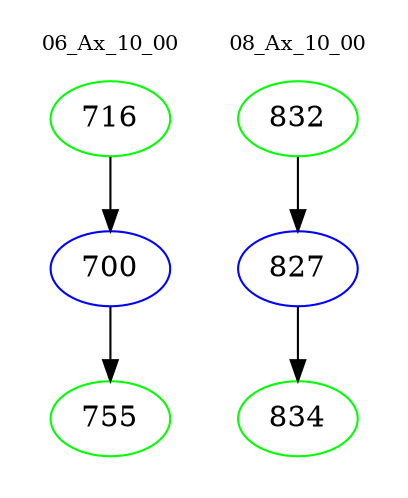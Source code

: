 digraph{
subgraph cluster_0 {
color = white
label = "06_Ax_10_00";
fontsize=10;
T0_716 [label="716", color="green"]
T0_716 -> T0_700 [color="black"]
T0_700 [label="700", color="blue"]
T0_700 -> T0_755 [color="black"]
T0_755 [label="755", color="green"]
}
subgraph cluster_1 {
color = white
label = "08_Ax_10_00";
fontsize=10;
T1_832 [label="832", color="green"]
T1_832 -> T1_827 [color="black"]
T1_827 [label="827", color="blue"]
T1_827 -> T1_834 [color="black"]
T1_834 [label="834", color="green"]
}
}
